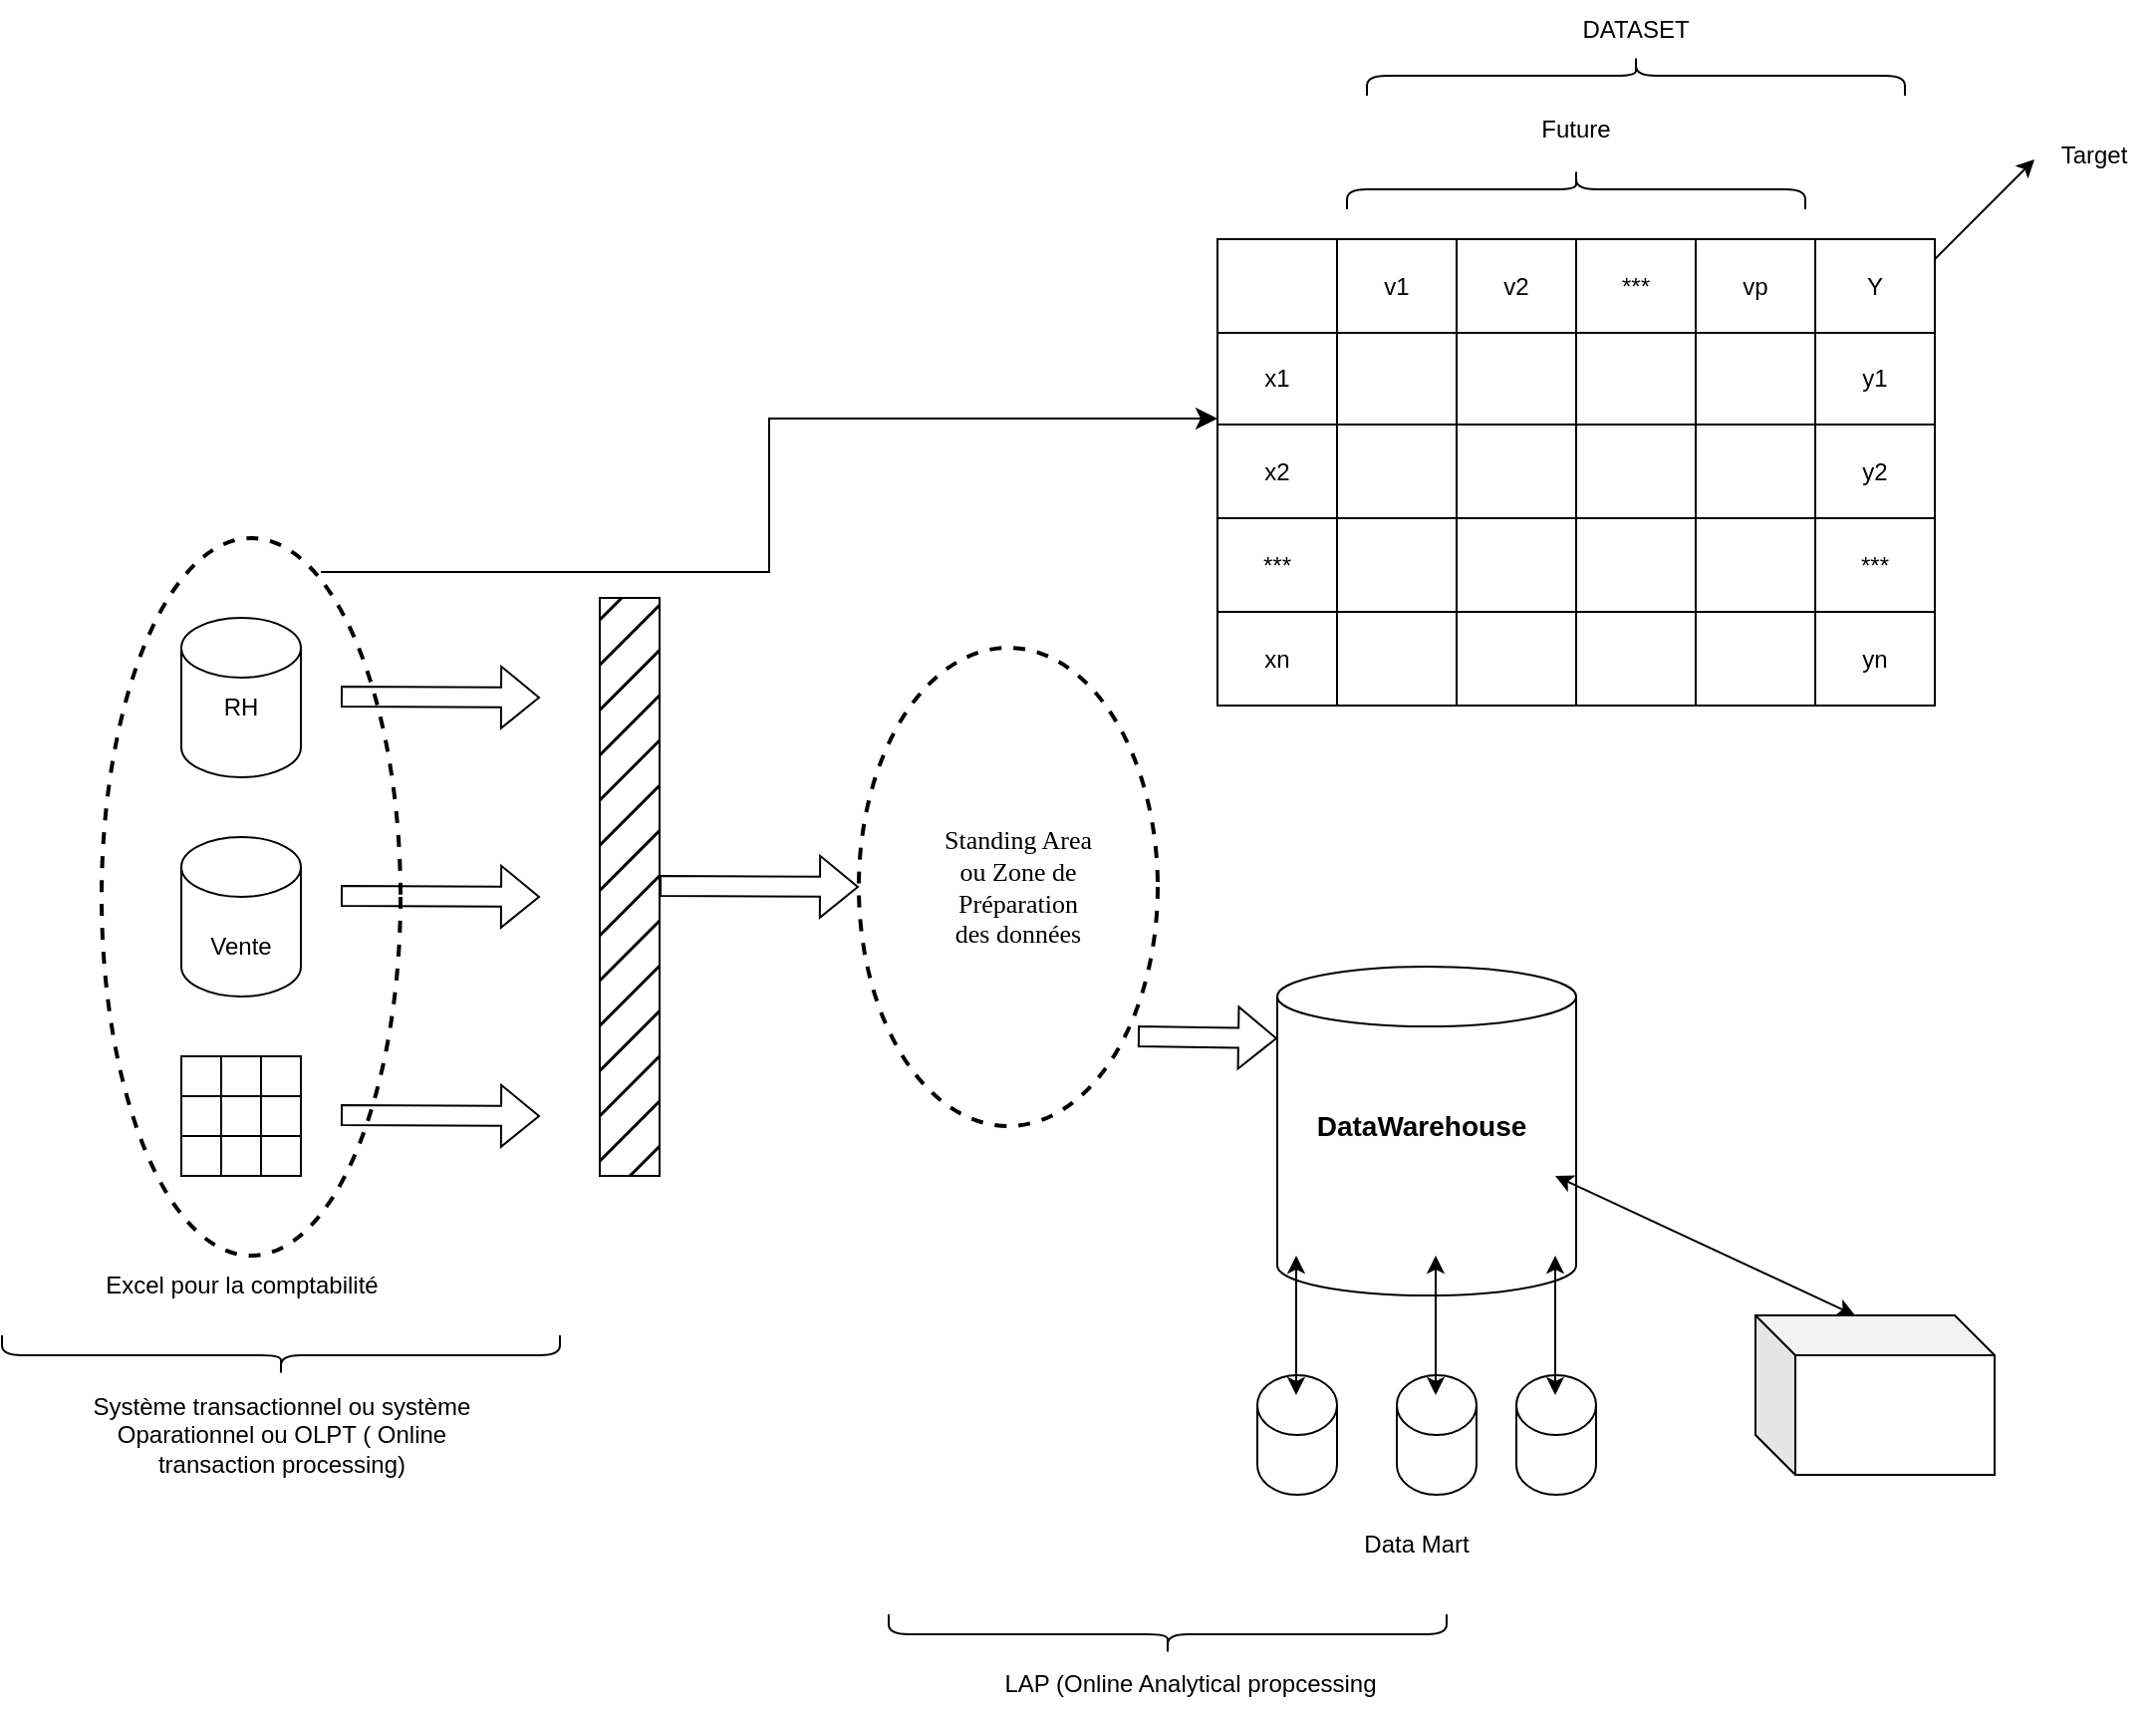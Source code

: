 <mxfile version="24.4.2" type="github">
  <diagram name="Page-1" id="4_qRCn8iwhOiS5vrPXUW">
    <mxGraphModel dx="2261" dy="742" grid="1" gridSize="10" guides="1" tooltips="1" connect="1" arrows="1" fold="1" page="1" pageScale="1" pageWidth="827" pageHeight="1169" math="0" shadow="0">
      <root>
        <mxCell id="0" />
        <mxCell id="1" parent="0" />
        <mxCell id="8HJAYPbYDM--c-GIcgFW-26" value="" style="ellipse;whiteSpace=wrap;html=1;dashed=1;strokeWidth=2;" parent="1" vertex="1">
          <mxGeometry x="360" y="345" width="150" height="240" as="geometry" />
        </mxCell>
        <mxCell id="8HJAYPbYDM--c-GIcgFW-19" value="" style="ellipse;whiteSpace=wrap;html=1;dashed=1;strokeWidth=2;" parent="1" vertex="1">
          <mxGeometry x="-20" y="290" width="150" height="360" as="geometry" />
        </mxCell>
        <mxCell id="8HJAYPbYDM--c-GIcgFW-1" value="" style="shape=cylinder3;whiteSpace=wrap;html=1;boundedLbl=1;backgroundOutline=1;size=15;" parent="1" vertex="1">
          <mxGeometry x="20" y="330" width="60" height="80" as="geometry" />
        </mxCell>
        <mxCell id="8HJAYPbYDM--c-GIcgFW-3" value="" style="shape=cylinder3;whiteSpace=wrap;html=1;boundedLbl=1;backgroundOutline=1;size=15;" parent="1" vertex="1">
          <mxGeometry x="20" y="440" width="60" height="80" as="geometry" />
        </mxCell>
        <mxCell id="8HJAYPbYDM--c-GIcgFW-4" value="RH" style="text;strokeColor=none;align=center;fillColor=none;html=1;verticalAlign=middle;whiteSpace=wrap;rounded=0;" parent="1" vertex="1">
          <mxGeometry x="20" y="360" width="60" height="30" as="geometry" />
        </mxCell>
        <mxCell id="8HJAYPbYDM--c-GIcgFW-5" value="Vente" style="text;strokeColor=none;align=center;fillColor=none;html=1;verticalAlign=middle;whiteSpace=wrap;rounded=0;" parent="1" vertex="1">
          <mxGeometry x="20" y="480" width="60" height="30" as="geometry" />
        </mxCell>
        <mxCell id="8HJAYPbYDM--c-GIcgFW-6" value="" style="shape=table;startSize=0;container=1;collapsible=0;childLayout=tableLayout;fontSize=16;" parent="1" vertex="1">
          <mxGeometry x="20" y="550" width="60" height="60" as="geometry" />
        </mxCell>
        <mxCell id="8HJAYPbYDM--c-GIcgFW-7" value="" style="shape=tableRow;horizontal=0;startSize=0;swimlaneHead=0;swimlaneBody=0;strokeColor=inherit;top=0;left=0;bottom=0;right=0;collapsible=0;dropTarget=0;fillColor=none;points=[[0,0.5],[1,0.5]];portConstraint=eastwest;fontSize=16;" parent="8HJAYPbYDM--c-GIcgFW-6" vertex="1">
          <mxGeometry width="60" height="20" as="geometry" />
        </mxCell>
        <mxCell id="8HJAYPbYDM--c-GIcgFW-8" value="" style="shape=partialRectangle;html=1;whiteSpace=wrap;connectable=0;strokeColor=inherit;overflow=hidden;fillColor=none;top=0;left=0;bottom=0;right=0;pointerEvents=1;fontSize=16;" parent="8HJAYPbYDM--c-GIcgFW-7" vertex="1">
          <mxGeometry width="20" height="20" as="geometry">
            <mxRectangle width="20" height="20" as="alternateBounds" />
          </mxGeometry>
        </mxCell>
        <mxCell id="8HJAYPbYDM--c-GIcgFW-9" value="" style="shape=partialRectangle;html=1;whiteSpace=wrap;connectable=0;strokeColor=inherit;overflow=hidden;fillColor=none;top=0;left=0;bottom=0;right=0;pointerEvents=1;fontSize=16;" parent="8HJAYPbYDM--c-GIcgFW-7" vertex="1">
          <mxGeometry x="20" width="20" height="20" as="geometry">
            <mxRectangle width="20" height="20" as="alternateBounds" />
          </mxGeometry>
        </mxCell>
        <mxCell id="8HJAYPbYDM--c-GIcgFW-10" value="" style="shape=partialRectangle;html=1;whiteSpace=wrap;connectable=0;strokeColor=inherit;overflow=hidden;fillColor=none;top=0;left=0;bottom=0;right=0;pointerEvents=1;fontSize=16;" parent="8HJAYPbYDM--c-GIcgFW-7" vertex="1">
          <mxGeometry x="40" width="20" height="20" as="geometry">
            <mxRectangle width="20" height="20" as="alternateBounds" />
          </mxGeometry>
        </mxCell>
        <mxCell id="8HJAYPbYDM--c-GIcgFW-11" value="" style="shape=tableRow;horizontal=0;startSize=0;swimlaneHead=0;swimlaneBody=0;strokeColor=inherit;top=0;left=0;bottom=0;right=0;collapsible=0;dropTarget=0;fillColor=none;points=[[0,0.5],[1,0.5]];portConstraint=eastwest;fontSize=16;" parent="8HJAYPbYDM--c-GIcgFW-6" vertex="1">
          <mxGeometry y="20" width="60" height="20" as="geometry" />
        </mxCell>
        <mxCell id="8HJAYPbYDM--c-GIcgFW-12" value="" style="shape=partialRectangle;html=1;whiteSpace=wrap;connectable=0;strokeColor=inherit;overflow=hidden;fillColor=none;top=0;left=0;bottom=0;right=0;pointerEvents=1;fontSize=16;" parent="8HJAYPbYDM--c-GIcgFW-11" vertex="1">
          <mxGeometry width="20" height="20" as="geometry">
            <mxRectangle width="20" height="20" as="alternateBounds" />
          </mxGeometry>
        </mxCell>
        <mxCell id="8HJAYPbYDM--c-GIcgFW-13" value="" style="shape=partialRectangle;html=1;whiteSpace=wrap;connectable=0;strokeColor=inherit;overflow=hidden;fillColor=none;top=0;left=0;bottom=0;right=0;pointerEvents=1;fontSize=16;" parent="8HJAYPbYDM--c-GIcgFW-11" vertex="1">
          <mxGeometry x="20" width="20" height="20" as="geometry">
            <mxRectangle width="20" height="20" as="alternateBounds" />
          </mxGeometry>
        </mxCell>
        <mxCell id="8HJAYPbYDM--c-GIcgFW-14" value="" style="shape=partialRectangle;html=1;whiteSpace=wrap;connectable=0;strokeColor=inherit;overflow=hidden;fillColor=none;top=0;left=0;bottom=0;right=0;pointerEvents=1;fontSize=16;" parent="8HJAYPbYDM--c-GIcgFW-11" vertex="1">
          <mxGeometry x="40" width="20" height="20" as="geometry">
            <mxRectangle width="20" height="20" as="alternateBounds" />
          </mxGeometry>
        </mxCell>
        <mxCell id="8HJAYPbYDM--c-GIcgFW-15" value="" style="shape=tableRow;horizontal=0;startSize=0;swimlaneHead=0;swimlaneBody=0;strokeColor=inherit;top=0;left=0;bottom=0;right=0;collapsible=0;dropTarget=0;fillColor=none;points=[[0,0.5],[1,0.5]];portConstraint=eastwest;fontSize=16;" parent="8HJAYPbYDM--c-GIcgFW-6" vertex="1">
          <mxGeometry y="40" width="60" height="20" as="geometry" />
        </mxCell>
        <mxCell id="8HJAYPbYDM--c-GIcgFW-16" value="" style="shape=partialRectangle;html=1;whiteSpace=wrap;connectable=0;strokeColor=inherit;overflow=hidden;fillColor=none;top=0;left=0;bottom=0;right=0;pointerEvents=1;fontSize=16;" parent="8HJAYPbYDM--c-GIcgFW-15" vertex="1">
          <mxGeometry width="20" height="20" as="geometry">
            <mxRectangle width="20" height="20" as="alternateBounds" />
          </mxGeometry>
        </mxCell>
        <mxCell id="8HJAYPbYDM--c-GIcgFW-17" value="" style="shape=partialRectangle;html=1;whiteSpace=wrap;connectable=0;strokeColor=inherit;overflow=hidden;fillColor=none;top=0;left=0;bottom=0;right=0;pointerEvents=1;fontSize=16;" parent="8HJAYPbYDM--c-GIcgFW-15" vertex="1">
          <mxGeometry x="20" width="20" height="20" as="geometry">
            <mxRectangle width="20" height="20" as="alternateBounds" />
          </mxGeometry>
        </mxCell>
        <mxCell id="8HJAYPbYDM--c-GIcgFW-18" value="" style="shape=partialRectangle;html=1;whiteSpace=wrap;connectable=0;strokeColor=inherit;overflow=hidden;fillColor=none;top=0;left=0;bottom=0;right=0;pointerEvents=1;fontSize=16;" parent="8HJAYPbYDM--c-GIcgFW-15" vertex="1">
          <mxGeometry x="40" width="20" height="20" as="geometry">
            <mxRectangle width="20" height="20" as="alternateBounds" />
          </mxGeometry>
        </mxCell>
        <mxCell id="8HJAYPbYDM--c-GIcgFW-20" value="" style="shape=flexArrow;endArrow=classic;html=1;rounded=0;" parent="1" edge="1">
          <mxGeometry width="50" height="50" relative="1" as="geometry">
            <mxPoint x="100" y="369.5" as="sourcePoint" />
            <mxPoint x="200" y="370" as="targetPoint" />
          </mxGeometry>
        </mxCell>
        <mxCell id="8HJAYPbYDM--c-GIcgFW-21" value="" style="shape=flexArrow;endArrow=classic;html=1;rounded=0;" parent="1" edge="1">
          <mxGeometry width="50" height="50" relative="1" as="geometry">
            <mxPoint x="100" y="469.5" as="sourcePoint" />
            <mxPoint x="200" y="470" as="targetPoint" />
          </mxGeometry>
        </mxCell>
        <mxCell id="8HJAYPbYDM--c-GIcgFW-22" value="" style="shape=flexArrow;endArrow=classic;html=1;rounded=0;" parent="1" edge="1">
          <mxGeometry width="50" height="50" relative="1" as="geometry">
            <mxPoint x="100" y="579.5" as="sourcePoint" />
            <mxPoint x="200" y="580" as="targetPoint" />
          </mxGeometry>
        </mxCell>
        <mxCell id="8HJAYPbYDM--c-GIcgFW-23" value="" style="rounded=0;whiteSpace=wrap;html=1;fillStyle=hatch;fillColor=#000000;" parent="1" vertex="1">
          <mxGeometry x="230" y="320" width="30" height="290" as="geometry" />
        </mxCell>
        <mxCell id="8HJAYPbYDM--c-GIcgFW-25" value="" style="shape=flexArrow;endArrow=classic;html=1;rounded=0;" parent="1" edge="1">
          <mxGeometry width="50" height="50" relative="1" as="geometry">
            <mxPoint x="260" y="464.5" as="sourcePoint" />
            <mxPoint x="360" y="465" as="targetPoint" />
          </mxGeometry>
        </mxCell>
        <mxCell id="8HJAYPbYDM--c-GIcgFW-27" value="Standing Area ou Zone de Préparation des données" style="text;strokeColor=none;align=center;fillColor=none;html=1;verticalAlign=middle;whiteSpace=wrap;rounded=0;fontFamily=Lucida Console;fontSize=13;" parent="1" vertex="1">
          <mxGeometry x="400" y="440" width="80" height="50" as="geometry" />
        </mxCell>
        <mxCell id="8HJAYPbYDM--c-GIcgFW-28" value="" style="shape=flexArrow;endArrow=classic;html=1;rounded=0;" parent="1" edge="1">
          <mxGeometry width="50" height="50" relative="1" as="geometry">
            <mxPoint x="500" y="540" as="sourcePoint" />
            <mxPoint x="570" y="541" as="targetPoint" />
          </mxGeometry>
        </mxCell>
        <mxCell id="8HJAYPbYDM--c-GIcgFW-29" value="" style="shape=cylinder3;whiteSpace=wrap;html=1;boundedLbl=1;backgroundOutline=1;size=15;" parent="1" vertex="1">
          <mxGeometry x="570" y="505" width="150" height="165" as="geometry" />
        </mxCell>
        <mxCell id="8HJAYPbYDM--c-GIcgFW-30" value="DataWarehouse" style="text;strokeColor=none;align=center;fillColor=none;html=1;verticalAlign=middle;whiteSpace=wrap;rounded=0;fontSize=14;fontStyle=1" parent="1" vertex="1">
          <mxGeometry x="600" y="570" width="85" height="30" as="geometry" />
        </mxCell>
        <mxCell id="FO_r439dcO0VRPwI1_cU-1" value="" style="shape=cylinder3;whiteSpace=wrap;html=1;boundedLbl=1;backgroundOutline=1;size=15;" vertex="1" parent="1">
          <mxGeometry x="560" y="710" width="40" height="60" as="geometry" />
        </mxCell>
        <mxCell id="FO_r439dcO0VRPwI1_cU-2" value="" style="shape=cylinder3;whiteSpace=wrap;html=1;boundedLbl=1;backgroundOutline=1;size=15;" vertex="1" parent="1">
          <mxGeometry x="630" y="710" width="40" height="60" as="geometry" />
        </mxCell>
        <mxCell id="FO_r439dcO0VRPwI1_cU-3" value="" style="shape=cylinder3;whiteSpace=wrap;html=1;boundedLbl=1;backgroundOutline=1;size=15;" vertex="1" parent="1">
          <mxGeometry x="690" y="710" width="40" height="60" as="geometry" />
        </mxCell>
        <mxCell id="FO_r439dcO0VRPwI1_cU-4" value="" style="endArrow=classic;startArrow=classic;html=1;rounded=0;" edge="1" parent="1">
          <mxGeometry width="50" height="50" relative="1" as="geometry">
            <mxPoint x="579.5" y="720" as="sourcePoint" />
            <mxPoint x="579.5" y="650" as="targetPoint" />
          </mxGeometry>
        </mxCell>
        <mxCell id="FO_r439dcO0VRPwI1_cU-5" value="" style="endArrow=classic;startArrow=classic;html=1;rounded=0;" edge="1" parent="1">
          <mxGeometry width="50" height="50" relative="1" as="geometry">
            <mxPoint x="649.5" y="720" as="sourcePoint" />
            <mxPoint x="649.5" y="650" as="targetPoint" />
          </mxGeometry>
        </mxCell>
        <mxCell id="FO_r439dcO0VRPwI1_cU-6" value="" style="endArrow=classic;startArrow=classic;html=1;rounded=0;" edge="1" parent="1">
          <mxGeometry width="50" height="50" relative="1" as="geometry">
            <mxPoint x="709.5" y="720" as="sourcePoint" />
            <mxPoint x="709.5" y="650" as="targetPoint" />
          </mxGeometry>
        </mxCell>
        <mxCell id="FO_r439dcO0VRPwI1_cU-7" value="Data Mart" style="text;strokeColor=none;align=center;fillColor=none;html=1;verticalAlign=middle;whiteSpace=wrap;rounded=0;" vertex="1" parent="1">
          <mxGeometry x="610" y="780" width="60" height="30" as="geometry" />
        </mxCell>
        <mxCell id="FO_r439dcO0VRPwI1_cU-8" value="" style="shape=cube;whiteSpace=wrap;html=1;boundedLbl=1;backgroundOutline=1;darkOpacity=0.05;darkOpacity2=0.1;" vertex="1" parent="1">
          <mxGeometry x="810" y="680" width="120" height="80" as="geometry" />
        </mxCell>
        <mxCell id="FO_r439dcO0VRPwI1_cU-9" value="" style="endArrow=classic;startArrow=classic;html=1;rounded=0;exitX=0;exitY=0;exitDx=50;exitDy=0;exitPerimeter=0;" edge="1" parent="1" source="FO_r439dcO0VRPwI1_cU-8">
          <mxGeometry width="50" height="50" relative="1" as="geometry">
            <mxPoint x="709.5" y="680" as="sourcePoint" />
            <mxPoint x="709.5" y="610" as="targetPoint" />
          </mxGeometry>
        </mxCell>
        <mxCell id="FO_r439dcO0VRPwI1_cU-10" value="" style="childLayout=tableLayout;recursiveResize=0;shadow=0;fillColor=none;" vertex="1" parent="1">
          <mxGeometry x="540" y="140" width="360" height="234" as="geometry" />
        </mxCell>
        <mxCell id="FO_r439dcO0VRPwI1_cU-11" value="" style="shape=tableRow;horizontal=0;startSize=0;swimlaneHead=0;swimlaneBody=0;top=0;left=0;bottom=0;right=0;dropTarget=0;collapsible=0;recursiveResize=0;expand=0;fontStyle=0;fillColor=none;strokeColor=inherit;" vertex="1" parent="FO_r439dcO0VRPwI1_cU-10">
          <mxGeometry width="360" height="47" as="geometry" />
        </mxCell>
        <mxCell id="FO_r439dcO0VRPwI1_cU-12" value="&lt;span style=&quot;white-space: pre;&quot;&gt;&#x9;&lt;/span&gt;" style="connectable=0;recursiveResize=0;strokeColor=inherit;fillColor=none;align=center;whiteSpace=wrap;html=1;" vertex="1" parent="FO_r439dcO0VRPwI1_cU-11">
          <mxGeometry width="60" height="47" as="geometry">
            <mxRectangle width="60" height="47" as="alternateBounds" />
          </mxGeometry>
        </mxCell>
        <mxCell id="FO_r439dcO0VRPwI1_cU-13" value="v1" style="connectable=0;recursiveResize=0;strokeColor=inherit;fillColor=none;align=center;whiteSpace=wrap;html=1;" vertex="1" parent="FO_r439dcO0VRPwI1_cU-11">
          <mxGeometry x="60" width="60" height="47" as="geometry">
            <mxRectangle width="60" height="47" as="alternateBounds" />
          </mxGeometry>
        </mxCell>
        <mxCell id="FO_r439dcO0VRPwI1_cU-14" value="v2" style="connectable=0;recursiveResize=0;strokeColor=inherit;fillColor=none;align=center;whiteSpace=wrap;html=1;" vertex="1" parent="FO_r439dcO0VRPwI1_cU-11">
          <mxGeometry x="120" width="60" height="47" as="geometry">
            <mxRectangle width="60" height="47" as="alternateBounds" />
          </mxGeometry>
        </mxCell>
        <mxCell id="FO_r439dcO0VRPwI1_cU-46" value="***" style="connectable=0;recursiveResize=0;strokeColor=inherit;fillColor=none;align=center;whiteSpace=wrap;html=1;" vertex="1" parent="FO_r439dcO0VRPwI1_cU-11">
          <mxGeometry x="180" width="60" height="47" as="geometry">
            <mxRectangle width="60" height="47" as="alternateBounds" />
          </mxGeometry>
        </mxCell>
        <mxCell id="FO_r439dcO0VRPwI1_cU-51" value="vp" style="connectable=0;recursiveResize=0;strokeColor=inherit;fillColor=none;align=center;whiteSpace=wrap;html=1;" vertex="1" parent="FO_r439dcO0VRPwI1_cU-11">
          <mxGeometry x="240" width="60" height="47" as="geometry">
            <mxRectangle width="60" height="47" as="alternateBounds" />
          </mxGeometry>
        </mxCell>
        <mxCell id="FO_r439dcO0VRPwI1_cU-56" value="Y" style="connectable=0;recursiveResize=0;strokeColor=inherit;fillColor=none;align=center;whiteSpace=wrap;html=1;" vertex="1" parent="FO_r439dcO0VRPwI1_cU-11">
          <mxGeometry x="300" width="60" height="47" as="geometry">
            <mxRectangle width="60" height="47" as="alternateBounds" />
          </mxGeometry>
        </mxCell>
        <mxCell id="FO_r439dcO0VRPwI1_cU-15" style="shape=tableRow;horizontal=0;startSize=0;swimlaneHead=0;swimlaneBody=0;top=0;left=0;bottom=0;right=0;dropTarget=0;collapsible=0;recursiveResize=0;expand=0;fontStyle=0;fillColor=none;strokeColor=inherit;" vertex="1" parent="FO_r439dcO0VRPwI1_cU-10">
          <mxGeometry y="47" width="360" height="46" as="geometry" />
        </mxCell>
        <mxCell id="FO_r439dcO0VRPwI1_cU-16" value="x1" style="connectable=0;recursiveResize=0;strokeColor=inherit;fillColor=none;align=center;whiteSpace=wrap;html=1;" vertex="1" parent="FO_r439dcO0VRPwI1_cU-15">
          <mxGeometry width="60" height="46" as="geometry">
            <mxRectangle width="60" height="46" as="alternateBounds" />
          </mxGeometry>
        </mxCell>
        <mxCell id="FO_r439dcO0VRPwI1_cU-17" value="" style="connectable=0;recursiveResize=0;strokeColor=inherit;fillColor=none;align=center;whiteSpace=wrap;html=1;" vertex="1" parent="FO_r439dcO0VRPwI1_cU-15">
          <mxGeometry x="60" width="60" height="46" as="geometry">
            <mxRectangle width="60" height="46" as="alternateBounds" />
          </mxGeometry>
        </mxCell>
        <mxCell id="FO_r439dcO0VRPwI1_cU-18" value="" style="connectable=0;recursiveResize=0;strokeColor=inherit;fillColor=none;align=center;whiteSpace=wrap;html=1;" vertex="1" parent="FO_r439dcO0VRPwI1_cU-15">
          <mxGeometry x="120" width="60" height="46" as="geometry">
            <mxRectangle width="60" height="46" as="alternateBounds" />
          </mxGeometry>
        </mxCell>
        <mxCell id="FO_r439dcO0VRPwI1_cU-47" style="connectable=0;recursiveResize=0;strokeColor=inherit;fillColor=none;align=center;whiteSpace=wrap;html=1;" vertex="1" parent="FO_r439dcO0VRPwI1_cU-15">
          <mxGeometry x="180" width="60" height="46" as="geometry">
            <mxRectangle width="60" height="46" as="alternateBounds" />
          </mxGeometry>
        </mxCell>
        <mxCell id="FO_r439dcO0VRPwI1_cU-52" style="connectable=0;recursiveResize=0;strokeColor=inherit;fillColor=none;align=center;whiteSpace=wrap;html=1;" vertex="1" parent="FO_r439dcO0VRPwI1_cU-15">
          <mxGeometry x="240" width="60" height="46" as="geometry">
            <mxRectangle width="60" height="46" as="alternateBounds" />
          </mxGeometry>
        </mxCell>
        <mxCell id="FO_r439dcO0VRPwI1_cU-57" value="y1" style="connectable=0;recursiveResize=0;strokeColor=inherit;fillColor=none;align=center;whiteSpace=wrap;html=1;" vertex="1" parent="FO_r439dcO0VRPwI1_cU-15">
          <mxGeometry x="300" width="60" height="46" as="geometry">
            <mxRectangle width="60" height="46" as="alternateBounds" />
          </mxGeometry>
        </mxCell>
        <mxCell id="FO_r439dcO0VRPwI1_cU-19" style="shape=tableRow;horizontal=0;startSize=0;swimlaneHead=0;swimlaneBody=0;top=0;left=0;bottom=0;right=0;dropTarget=0;collapsible=0;recursiveResize=0;expand=0;fontStyle=0;fillColor=none;strokeColor=inherit;" vertex="1" parent="FO_r439dcO0VRPwI1_cU-10">
          <mxGeometry y="93" width="360" height="47" as="geometry" />
        </mxCell>
        <mxCell id="FO_r439dcO0VRPwI1_cU-20" value="x2" style="connectable=0;recursiveResize=0;strokeColor=inherit;fillColor=none;align=center;whiteSpace=wrap;html=1;" vertex="1" parent="FO_r439dcO0VRPwI1_cU-19">
          <mxGeometry width="60" height="47" as="geometry">
            <mxRectangle width="60" height="47" as="alternateBounds" />
          </mxGeometry>
        </mxCell>
        <mxCell id="FO_r439dcO0VRPwI1_cU-21" value="" style="connectable=0;recursiveResize=0;strokeColor=inherit;fillColor=none;align=center;whiteSpace=wrap;html=1;" vertex="1" parent="FO_r439dcO0VRPwI1_cU-19">
          <mxGeometry x="60" width="60" height="47" as="geometry">
            <mxRectangle width="60" height="47" as="alternateBounds" />
          </mxGeometry>
        </mxCell>
        <mxCell id="FO_r439dcO0VRPwI1_cU-22" value="" style="connectable=0;recursiveResize=0;strokeColor=inherit;fillColor=none;align=center;whiteSpace=wrap;html=1;" vertex="1" parent="FO_r439dcO0VRPwI1_cU-19">
          <mxGeometry x="120" width="60" height="47" as="geometry">
            <mxRectangle width="60" height="47" as="alternateBounds" />
          </mxGeometry>
        </mxCell>
        <mxCell id="FO_r439dcO0VRPwI1_cU-48" style="connectable=0;recursiveResize=0;strokeColor=inherit;fillColor=none;align=center;whiteSpace=wrap;html=1;" vertex="1" parent="FO_r439dcO0VRPwI1_cU-19">
          <mxGeometry x="180" width="60" height="47" as="geometry">
            <mxRectangle width="60" height="47" as="alternateBounds" />
          </mxGeometry>
        </mxCell>
        <mxCell id="FO_r439dcO0VRPwI1_cU-53" style="connectable=0;recursiveResize=0;strokeColor=inherit;fillColor=none;align=center;whiteSpace=wrap;html=1;" vertex="1" parent="FO_r439dcO0VRPwI1_cU-19">
          <mxGeometry x="240" width="60" height="47" as="geometry">
            <mxRectangle width="60" height="47" as="alternateBounds" />
          </mxGeometry>
        </mxCell>
        <mxCell id="FO_r439dcO0VRPwI1_cU-58" value="y2" style="connectable=0;recursiveResize=0;strokeColor=inherit;fillColor=none;align=center;whiteSpace=wrap;html=1;" vertex="1" parent="FO_r439dcO0VRPwI1_cU-19">
          <mxGeometry x="300" width="60" height="47" as="geometry">
            <mxRectangle width="60" height="47" as="alternateBounds" />
          </mxGeometry>
        </mxCell>
        <mxCell id="FO_r439dcO0VRPwI1_cU-29" style="shape=tableRow;horizontal=0;startSize=0;swimlaneHead=0;swimlaneBody=0;top=0;left=0;bottom=0;right=0;dropTarget=0;collapsible=0;recursiveResize=0;expand=0;fontStyle=0;fillColor=none;strokeColor=inherit;" vertex="1" parent="FO_r439dcO0VRPwI1_cU-10">
          <mxGeometry y="140" width="360" height="47" as="geometry" />
        </mxCell>
        <mxCell id="FO_r439dcO0VRPwI1_cU-30" value="***" style="connectable=0;recursiveResize=0;strokeColor=inherit;fillColor=none;align=center;whiteSpace=wrap;html=1;" vertex="1" parent="FO_r439dcO0VRPwI1_cU-29">
          <mxGeometry width="60" height="47" as="geometry">
            <mxRectangle width="60" height="47" as="alternateBounds" />
          </mxGeometry>
        </mxCell>
        <mxCell id="FO_r439dcO0VRPwI1_cU-31" style="connectable=0;recursiveResize=0;strokeColor=inherit;fillColor=none;align=center;whiteSpace=wrap;html=1;" vertex="1" parent="FO_r439dcO0VRPwI1_cU-29">
          <mxGeometry x="60" width="60" height="47" as="geometry">
            <mxRectangle width="60" height="47" as="alternateBounds" />
          </mxGeometry>
        </mxCell>
        <mxCell id="FO_r439dcO0VRPwI1_cU-32" style="connectable=0;recursiveResize=0;strokeColor=inherit;fillColor=none;align=center;whiteSpace=wrap;html=1;" vertex="1" parent="FO_r439dcO0VRPwI1_cU-29">
          <mxGeometry x="120" width="60" height="47" as="geometry">
            <mxRectangle width="60" height="47" as="alternateBounds" />
          </mxGeometry>
        </mxCell>
        <mxCell id="FO_r439dcO0VRPwI1_cU-49" style="connectable=0;recursiveResize=0;strokeColor=inherit;fillColor=none;align=center;whiteSpace=wrap;html=1;" vertex="1" parent="FO_r439dcO0VRPwI1_cU-29">
          <mxGeometry x="180" width="60" height="47" as="geometry">
            <mxRectangle width="60" height="47" as="alternateBounds" />
          </mxGeometry>
        </mxCell>
        <mxCell id="FO_r439dcO0VRPwI1_cU-54" style="connectable=0;recursiveResize=0;strokeColor=inherit;fillColor=none;align=center;whiteSpace=wrap;html=1;" vertex="1" parent="FO_r439dcO0VRPwI1_cU-29">
          <mxGeometry x="240" width="60" height="47" as="geometry">
            <mxRectangle width="60" height="47" as="alternateBounds" />
          </mxGeometry>
        </mxCell>
        <mxCell id="FO_r439dcO0VRPwI1_cU-59" value="***" style="connectable=0;recursiveResize=0;strokeColor=inherit;fillColor=none;align=center;whiteSpace=wrap;html=1;" vertex="1" parent="FO_r439dcO0VRPwI1_cU-29">
          <mxGeometry x="300" width="60" height="47" as="geometry">
            <mxRectangle width="60" height="47" as="alternateBounds" />
          </mxGeometry>
        </mxCell>
        <mxCell id="FO_r439dcO0VRPwI1_cU-37" style="shape=tableRow;horizontal=0;startSize=0;swimlaneHead=0;swimlaneBody=0;top=0;left=0;bottom=0;right=0;dropTarget=0;collapsible=0;recursiveResize=0;expand=0;fontStyle=0;fillColor=none;strokeColor=inherit;" vertex="1" parent="FO_r439dcO0VRPwI1_cU-10">
          <mxGeometry y="187" width="360" height="47" as="geometry" />
        </mxCell>
        <mxCell id="FO_r439dcO0VRPwI1_cU-38" value="xn" style="connectable=0;recursiveResize=0;strokeColor=inherit;fillColor=none;align=center;whiteSpace=wrap;html=1;" vertex="1" parent="FO_r439dcO0VRPwI1_cU-37">
          <mxGeometry width="60" height="47" as="geometry">
            <mxRectangle width="60" height="47" as="alternateBounds" />
          </mxGeometry>
        </mxCell>
        <mxCell id="FO_r439dcO0VRPwI1_cU-39" style="connectable=0;recursiveResize=0;strokeColor=inherit;fillColor=none;align=center;whiteSpace=wrap;html=1;" vertex="1" parent="FO_r439dcO0VRPwI1_cU-37">
          <mxGeometry x="60" width="60" height="47" as="geometry">
            <mxRectangle width="60" height="47" as="alternateBounds" />
          </mxGeometry>
        </mxCell>
        <mxCell id="FO_r439dcO0VRPwI1_cU-40" style="connectable=0;recursiveResize=0;strokeColor=inherit;fillColor=none;align=center;whiteSpace=wrap;html=1;" vertex="1" parent="FO_r439dcO0VRPwI1_cU-37">
          <mxGeometry x="120" width="60" height="47" as="geometry">
            <mxRectangle width="60" height="47" as="alternateBounds" />
          </mxGeometry>
        </mxCell>
        <mxCell id="FO_r439dcO0VRPwI1_cU-50" style="connectable=0;recursiveResize=0;strokeColor=inherit;fillColor=none;align=center;whiteSpace=wrap;html=1;" vertex="1" parent="FO_r439dcO0VRPwI1_cU-37">
          <mxGeometry x="180" width="60" height="47" as="geometry">
            <mxRectangle width="60" height="47" as="alternateBounds" />
          </mxGeometry>
        </mxCell>
        <mxCell id="FO_r439dcO0VRPwI1_cU-55" style="connectable=0;recursiveResize=0;strokeColor=inherit;fillColor=none;align=center;whiteSpace=wrap;html=1;" vertex="1" parent="FO_r439dcO0VRPwI1_cU-37">
          <mxGeometry x="240" width="60" height="47" as="geometry">
            <mxRectangle width="60" height="47" as="alternateBounds" />
          </mxGeometry>
        </mxCell>
        <mxCell id="FO_r439dcO0VRPwI1_cU-60" value="yn" style="connectable=0;recursiveResize=0;strokeColor=inherit;fillColor=none;align=center;whiteSpace=wrap;html=1;" vertex="1" parent="FO_r439dcO0VRPwI1_cU-37">
          <mxGeometry x="300" width="60" height="47" as="geometry">
            <mxRectangle width="60" height="47" as="alternateBounds" />
          </mxGeometry>
        </mxCell>
        <mxCell id="FO_r439dcO0VRPwI1_cU-61" value="" style="shape=curlyBracket;whiteSpace=wrap;html=1;rounded=1;labelPosition=left;verticalLabelPosition=middle;align=right;verticalAlign=middle;rotation=90;" vertex="1" parent="1">
          <mxGeometry x="740" y="-77" width="20" height="270" as="geometry" />
        </mxCell>
        <mxCell id="FO_r439dcO0VRPwI1_cU-62" value="Future" style="text;strokeColor=none;align=center;fillColor=none;html=1;verticalAlign=middle;whiteSpace=wrap;rounded=0;" vertex="1" parent="1">
          <mxGeometry x="690" y="70" width="60" height="30" as="geometry" />
        </mxCell>
        <mxCell id="FO_r439dcO0VRPwI1_cU-63" value="" style="shape=curlyBracket;whiteSpace=wrap;html=1;rounded=1;labelPosition=left;verticalLabelPosition=middle;align=right;verticalAlign=middle;rotation=90;" vertex="1" parent="1">
          <mxGeometry x="710" width="20" height="230" as="geometry" />
        </mxCell>
        <mxCell id="FO_r439dcO0VRPwI1_cU-64" value="DATASET" style="text;strokeColor=none;align=center;fillColor=none;html=1;verticalAlign=middle;whiteSpace=wrap;rounded=0;" vertex="1" parent="1">
          <mxGeometry x="720" y="20" width="60" height="30" as="geometry" />
        </mxCell>
        <mxCell id="FO_r439dcO0VRPwI1_cU-65" value="&lt;div&gt;Target&lt;/div&gt;&lt;div&gt;&lt;br&gt;&lt;/div&gt;" style="text;strokeColor=none;align=center;fillColor=none;html=1;verticalAlign=middle;whiteSpace=wrap;rounded=0;" vertex="1" parent="1">
          <mxGeometry x="950" y="90" width="60" height="30" as="geometry" />
        </mxCell>
        <mxCell id="FO_r439dcO0VRPwI1_cU-66" value="" style="endArrow=classic;html=1;rounded=0;" edge="1" parent="1">
          <mxGeometry width="50" height="50" relative="1" as="geometry">
            <mxPoint x="900" y="150" as="sourcePoint" />
            <mxPoint x="950" y="100" as="targetPoint" />
          </mxGeometry>
        </mxCell>
        <mxCell id="FO_r439dcO0VRPwI1_cU-67" value="" style="edgeStyle=elbowEdgeStyle;elbow=horizontal;endArrow=classic;html=1;curved=0;rounded=0;endSize=8;startSize=8;entryX=0;entryY=0;entryDx=0;entryDy=0;" edge="1" parent="1">
          <mxGeometry width="50" height="50" relative="1" as="geometry">
            <mxPoint x="90" y="307" as="sourcePoint" />
            <mxPoint x="540.0" y="230" as="targetPoint" />
          </mxGeometry>
        </mxCell>
        <mxCell id="FO_r439dcO0VRPwI1_cU-68" value="" style="shape=curlyBracket;whiteSpace=wrap;html=1;rounded=1;flipH=1;labelPosition=right;verticalLabelPosition=middle;align=left;verticalAlign=middle;rotation=90;" vertex="1" parent="1">
          <mxGeometry x="505" y="700" width="20" height="280" as="geometry" />
        </mxCell>
        <mxCell id="FO_r439dcO0VRPwI1_cU-70" value="LAP (Online Analytical propcessing" style="text;strokeColor=none;align=center;fillColor=none;html=1;verticalAlign=middle;whiteSpace=wrap;rounded=0;" vertex="1" parent="1">
          <mxGeometry x="414" y="850" width="225" height="30" as="geometry" />
        </mxCell>
        <mxCell id="FO_r439dcO0VRPwI1_cU-71" value="" style="shape=curlyBracket;whiteSpace=wrap;html=1;rounded=1;flipH=1;labelPosition=right;verticalLabelPosition=middle;align=left;verticalAlign=middle;rotation=90;" vertex="1" parent="1">
          <mxGeometry x="60" y="560" width="20" height="280" as="geometry" />
        </mxCell>
        <mxCell id="FO_r439dcO0VRPwI1_cU-72" value="Système transactionnel ou système Oparationnel ou OLPT ( Online transaction processing)" style="text;strokeColor=none;align=center;fillColor=none;html=1;verticalAlign=middle;whiteSpace=wrap;rounded=0;" vertex="1" parent="1">
          <mxGeometry x="-42.5" y="725" width="225" height="30" as="geometry" />
        </mxCell>
        <mxCell id="FO_r439dcO0VRPwI1_cU-73" value="Excel pour la comptabilité" style="text;strokeColor=none;align=center;fillColor=none;html=1;verticalAlign=middle;whiteSpace=wrap;rounded=0;" vertex="1" parent="1">
          <mxGeometry x="-62.5" y="650" width="225" height="30" as="geometry" />
        </mxCell>
      </root>
    </mxGraphModel>
  </diagram>
</mxfile>
